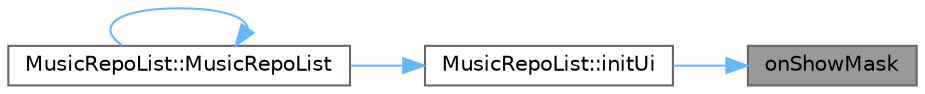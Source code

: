 digraph "onShowMask"
{
 // LATEX_PDF_SIZE
  bgcolor="transparent";
  edge [fontname=Helvetica,fontsize=10,labelfontname=Helvetica,labelfontsize=10];
  node [fontname=Helvetica,fontsize=10,shape=box,height=0.2,width=0.4];
  rankdir="RL";
  Node1 [id="Node000001",label="onShowMask",height=0.2,width=0.4,color="gray40", fillcolor="grey60", style="filled", fontcolor="black",tooltip="显示遮罩"];
  Node1 -> Node2 [id="edge1_Node000001_Node000002",dir="back",color="steelblue1",style="solid",tooltip=" "];
  Node2 [id="Node000002",label="MusicRepoList::initUi",height=0.2,width=0.4,color="grey40", fillcolor="white", style="filled",URL="$class_music_repo_list.html#afba6e95967cc3eb25fd518f7bde6ec04",tooltip="初始化界面"];
  Node2 -> Node3 [id="edge2_Node000002_Node000003",dir="back",color="steelblue1",style="solid",tooltip=" "];
  Node3 [id="Node000003",label="MusicRepoList::MusicRepoList",height=0.2,width=0.4,color="grey40", fillcolor="white", style="filled",URL="$class_music_repo_list.html#a64b74f592064e72b3dc65b1b054e644b",tooltip="构造函数，初始化音乐仓库列表项"];
  Node3 -> Node3 [id="edge3_Node000003_Node000003",dir="back",color="steelblue1",style="solid",tooltip=" "];
}
